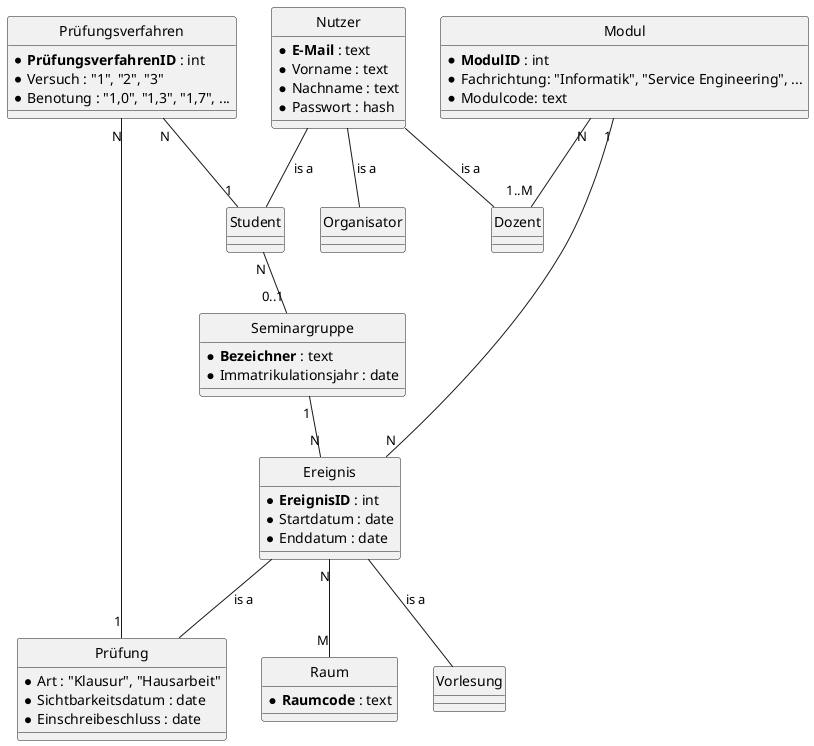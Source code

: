 @startuml
'hide the spot
hide circle

entity Nutzer {
	* **E-Mail** : text
	* Vorname : text
	* Nachname : text
	* Passwort : hash
}

entity Student
entity Dozent
entity Organisator

	Nutzer -- Student : "is a"
	Nutzer -- Dozent : "is a"
	Nutzer -- Organisator : "is a"

entity Seminargruppe {
	* **Bezeichner** : text
	* Immatrikulationsjahr : date
}

entity Modul {
	* **ModulID** : int
	* Fachrichtung: "Informatik", "Service Engineering", ...
	* Modulcode: text
}

entity Ereignis {
	* **EreignisID** : int
	* Startdatum : date
	* Enddatum : date
}

entity Raum {
	* **Raumcode** : text
}

entity Prüfung {
	* Art : "Klausur", "Hausarbeit"
	* Sichtbarkeitsdatum : date
	* Einschreibeschluss : date
}

entity Vorlesung {
}

entity Prüfungsverfahren {
	* **PrüfungsverfahrenID** : int
	* Versuch : "1", "2", "3"
	* Benotung : "1,0", "1,3", "1,7", ...
}

	Ereignis -- Prüfung : "is a"
	Ereignis -- Vorlesung : "is a"
	Ereignis "N" -- "M" Raum

	Student "N" -- "0..1" Seminargruppe

	Modul "N" -- "1..M" Dozent
	Modul "1" -- "N" Ereignis
	Seminargruppe "1" -- "N" Ereignis

	Prüfungsverfahren "N" -- "1" Student
	Prüfungsverfahren "N" -- "1" Prüfung

@enduml
